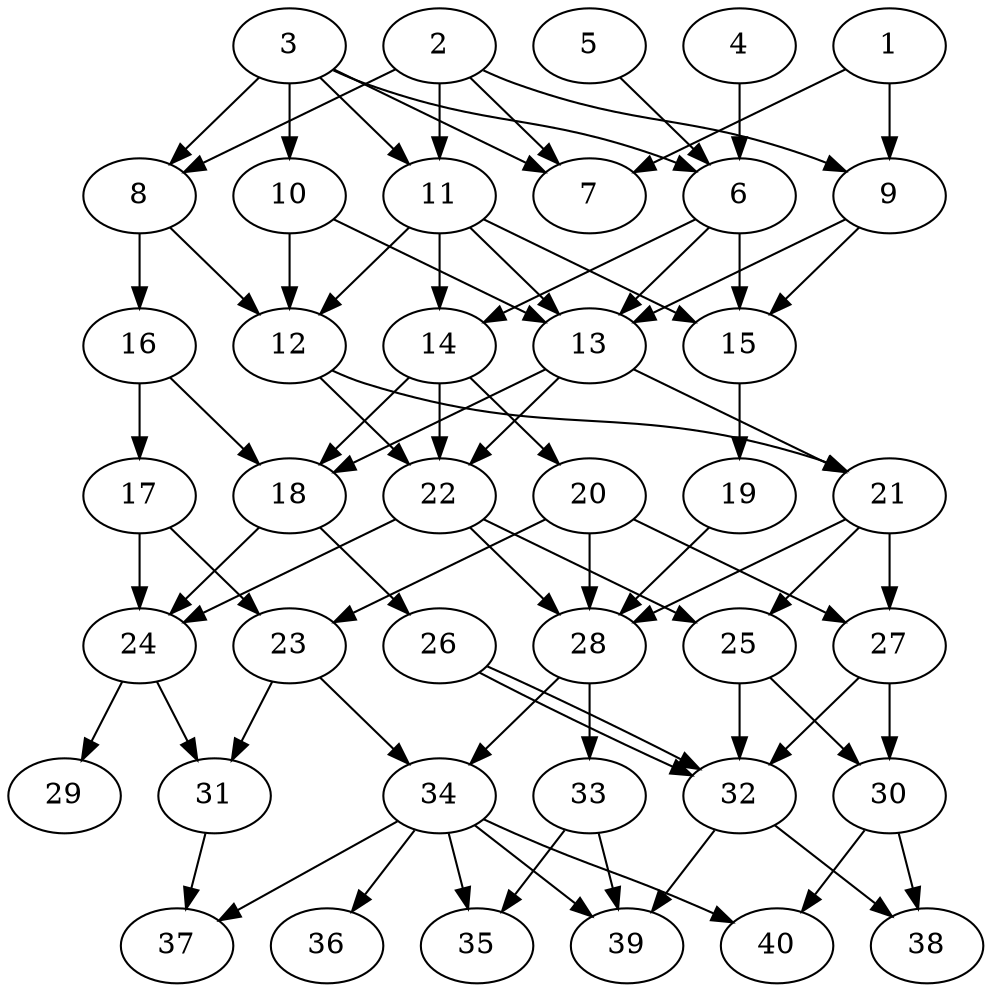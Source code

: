 // DAG automatically generated by daggen at Thu Oct  3 14:06:49 2019
// ./daggen --dot -n 40 --ccr 0.3 --fat 0.5 --regular 0.9 --density 0.6 --mindata 5242880 --maxdata 52428800 
digraph G {
  1 [size="151179947", alpha="0.07", expect_size="45353984"] 
  1 -> 7 [size ="45353984"]
  1 -> 9 [size ="45353984"]
  2 [size="148882773", alpha="0.16", expect_size="44664832"] 
  2 -> 7 [size ="44664832"]
  2 -> 8 [size ="44664832"]
  2 -> 9 [size ="44664832"]
  2 -> 11 [size ="44664832"]
  3 [size="95590400", alpha="0.11", expect_size="28677120"] 
  3 -> 6 [size ="28677120"]
  3 -> 7 [size ="28677120"]
  3 -> 8 [size ="28677120"]
  3 -> 10 [size ="28677120"]
  3 -> 11 [size ="28677120"]
  4 [size="37143893", alpha="0.17", expect_size="11143168"] 
  4 -> 6 [size ="11143168"]
  5 [size="122303147", alpha="0.04", expect_size="36690944"] 
  5 -> 6 [size ="36690944"]
  6 [size="75444907", alpha="0.16", expect_size="22633472"] 
  6 -> 13 [size ="22633472"]
  6 -> 14 [size ="22633472"]
  6 -> 15 [size ="22633472"]
  7 [size="115514027", alpha="0.11", expect_size="34654208"] 
  8 [size="120193707", alpha="0.19", expect_size="36058112"] 
  8 -> 12 [size ="36058112"]
  8 -> 16 [size ="36058112"]
  9 [size="38321493", alpha="0.09", expect_size="11496448"] 
  9 -> 13 [size ="11496448"]
  9 -> 15 [size ="11496448"]
  10 [size="164287147", alpha="0.00", expect_size="49286144"] 
  10 -> 12 [size ="49286144"]
  10 -> 13 [size ="49286144"]
  11 [size="89347413", alpha="0.17", expect_size="26804224"] 
  11 -> 12 [size ="26804224"]
  11 -> 13 [size ="26804224"]
  11 -> 14 [size ="26804224"]
  11 -> 15 [size ="26804224"]
  12 [size="140690773", alpha="0.00", expect_size="42207232"] 
  12 -> 21 [size ="42207232"]
  12 -> 22 [size ="42207232"]
  13 [size="106407253", alpha="0.07", expect_size="31922176"] 
  13 -> 18 [size ="31922176"]
  13 -> 21 [size ="31922176"]
  13 -> 22 [size ="31922176"]
  14 [size="34863787", alpha="0.19", expect_size="10459136"] 
  14 -> 18 [size ="10459136"]
  14 -> 20 [size ="10459136"]
  14 -> 22 [size ="10459136"]
  15 [size="170199040", alpha="0.16", expect_size="51059712"] 
  15 -> 19 [size ="51059712"]
  16 [size="44448427", alpha="0.07", expect_size="13334528"] 
  16 -> 17 [size ="13334528"]
  16 -> 18 [size ="13334528"]
  17 [size="170127360", alpha="0.03", expect_size="51038208"] 
  17 -> 23 [size ="51038208"]
  17 -> 24 [size ="51038208"]
  18 [size="97163947", alpha="0.04", expect_size="29149184"] 
  18 -> 24 [size ="29149184"]
  18 -> 26 [size ="29149184"]
  19 [size="91644587", alpha="0.17", expect_size="27493376"] 
  19 -> 28 [size ="27493376"]
  20 [size="159300267", alpha="0.06", expect_size="47790080"] 
  20 -> 23 [size ="47790080"]
  20 -> 27 [size ="47790080"]
  20 -> 28 [size ="47790080"]
  21 [size="159706453", alpha="0.13", expect_size="47911936"] 
  21 -> 25 [size ="47911936"]
  21 -> 27 [size ="47911936"]
  21 -> 28 [size ="47911936"]
  22 [size="137362773", alpha="0.17", expect_size="41208832"] 
  22 -> 24 [size ="41208832"]
  22 -> 25 [size ="41208832"]
  22 -> 28 [size ="41208832"]
  23 [size="138663253", alpha="0.10", expect_size="41598976"] 
  23 -> 31 [size ="41598976"]
  23 -> 34 [size ="41598976"]
  24 [size="38144000", alpha="0.06", expect_size="11443200"] 
  24 -> 29 [size ="11443200"]
  24 -> 31 [size ="11443200"]
  25 [size="29402453", alpha="0.15", expect_size="8820736"] 
  25 -> 30 [size ="8820736"]
  25 -> 32 [size ="8820736"]
  26 [size="152579413", alpha="0.12", expect_size="45773824"] 
  26 -> 32 [size ="45773824"]
  26 -> 32 [size ="45773824"]
  27 [size="53800960", alpha="0.01", expect_size="16140288"] 
  27 -> 30 [size ="16140288"]
  27 -> 32 [size ="16140288"]
  28 [size="77096960", alpha="0.03", expect_size="23129088"] 
  28 -> 33 [size ="23129088"]
  28 -> 34 [size ="23129088"]
  29 [size="106236587", alpha="0.08", expect_size="31870976"] 
  30 [size="79742293", alpha="0.11", expect_size="23922688"] 
  30 -> 38 [size ="23922688"]
  30 -> 40 [size ="23922688"]
  31 [size="129938773", alpha="0.04", expect_size="38981632"] 
  31 -> 37 [size ="38981632"]
  32 [size="75956907", alpha="0.12", expect_size="22787072"] 
  32 -> 38 [size ="22787072"]
  32 -> 39 [size ="22787072"]
  33 [size="49206613", alpha="0.12", expect_size="14761984"] 
  33 -> 35 [size ="14761984"]
  33 -> 39 [size ="14761984"]
  34 [size="127802027", alpha="0.13", expect_size="38340608"] 
  34 -> 35 [size ="38340608"]
  34 -> 36 [size ="38340608"]
  34 -> 37 [size ="38340608"]
  34 -> 39 [size ="38340608"]
  34 -> 40 [size ="38340608"]
  35 [size="174127787", alpha="0.14", expect_size="52238336"] 
  36 [size="135720960", alpha="0.19", expect_size="40716288"] 
  37 [size="70553600", alpha="0.03", expect_size="21166080"] 
  38 [size="76666880", alpha="0.17", expect_size="23000064"] 
  39 [size="99491840", alpha="0.01", expect_size="29847552"] 
  40 [size="159877120", alpha="0.03", expect_size="47963136"] 
}
